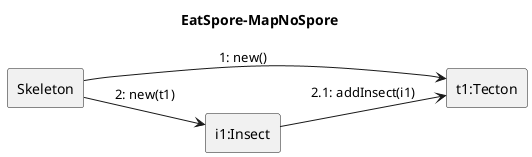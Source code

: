 @startuml Eat-spore/map-no-spore
left to right direction
title EatSpore-MapNoSpore

rectangle Skeleton as S 

rectangle "t1:Tecton" as t1
rectangle "i1:Insect" as i1

S --> t1: 1: new()

S --> i1 : 2: new(t1)
i1 --> t1 : 2.1: addInsect(i1)

@enduml